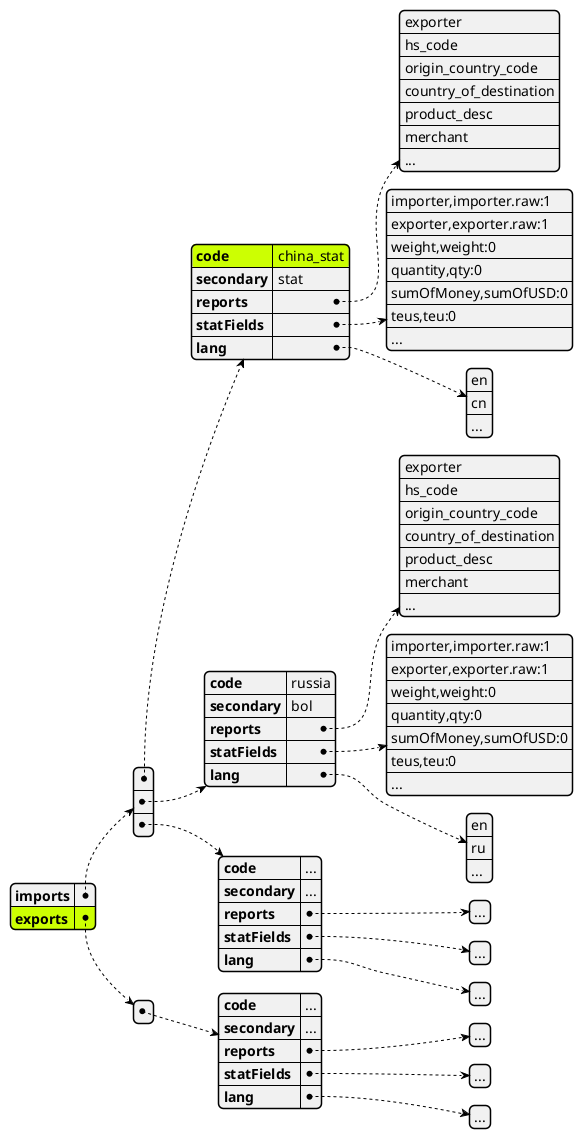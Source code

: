 @startjson
#highlight "imports" / "0" / "code" 
#highlight "exports"
' #highlight "address" / "city"
' #highlight "phoneNumbers" / "0" / "number"
{
	"imports": [{
			"code": "china_stat",
			"secondary": "stat",
			"reports": [
				"exporter",
				"hs_code",
				"origin_country_code",
				"country_of_destination",
				"product_desc",
				"merchant",
				"..."
			],
			"statFields": [
				"importer,importer.raw:1",
				"exporter,exporter.raw:1",
				"weight,weight:0",
				"quantity,qty:0",
				"sumOfMoney,sumOfUSD:0",
				"teus,teu:0",
				"..."
			],
			"lang": [
				"en",
				"cn",
				"..."
			]
		},
		{
			"code": "russia",
			"secondary": "bol",
			"reports": [
				"exporter",
				"hs_code",
				"origin_country_code",
				"country_of_destination",
				"product_desc",
				"merchant",
				"..."
			],
			"statFields": [
				"importer,importer.raw:1",
				"exporter,exporter.raw:1",
				"weight,weight:0",
				"quantity,qty:0",
				"sumOfMoney,sumOfUSD:0",
				"teus,teu:0",
				"..."
			],
			"lang": [
				"en",
				"ru",
				"..."
			]
		},
		{
			"code": "...",
			"secondary": "...",
			"reports": ["..."],
			"statFields": ["..."],
			"lang": ["..."]
		}
	],
	"exports": [{
		"code": "...",
		"secondary": "...",
		"reports": ["..."],
		"statFields": ["..."],
		"lang": ["..."]
	}]
}
@endjson